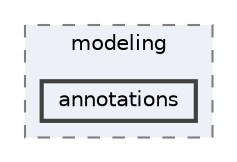 digraph "/home/runner/work/idol/idol/lib/include/idol/mixed-integer/modeling/annotations"
{
 // LATEX_PDF_SIZE
  bgcolor="transparent";
  edge [fontname=Helvetica,fontsize=10,labelfontname=Helvetica,labelfontsize=10];
  node [fontname=Helvetica,fontsize=10,shape=box,height=0.2,width=0.4];
  compound=true
  subgraph clusterdir_9f224e2beeb4d25f0fbc154993daf8eb {
    graph [ bgcolor="#edf0f7", pencolor="grey50", label="modeling", fontname=Helvetica,fontsize=10 style="filled,dashed", URL="dir_9f224e2beeb4d25f0fbc154993daf8eb.html",tooltip=""]
  dir_d15245bb215f61bd44ebb19a5a73ad63 [label="annotations", fillcolor="#edf0f7", color="grey25", style="filled,bold", URL="dir_d15245bb215f61bd44ebb19a5a73ad63.html",tooltip=""];
  }
}
